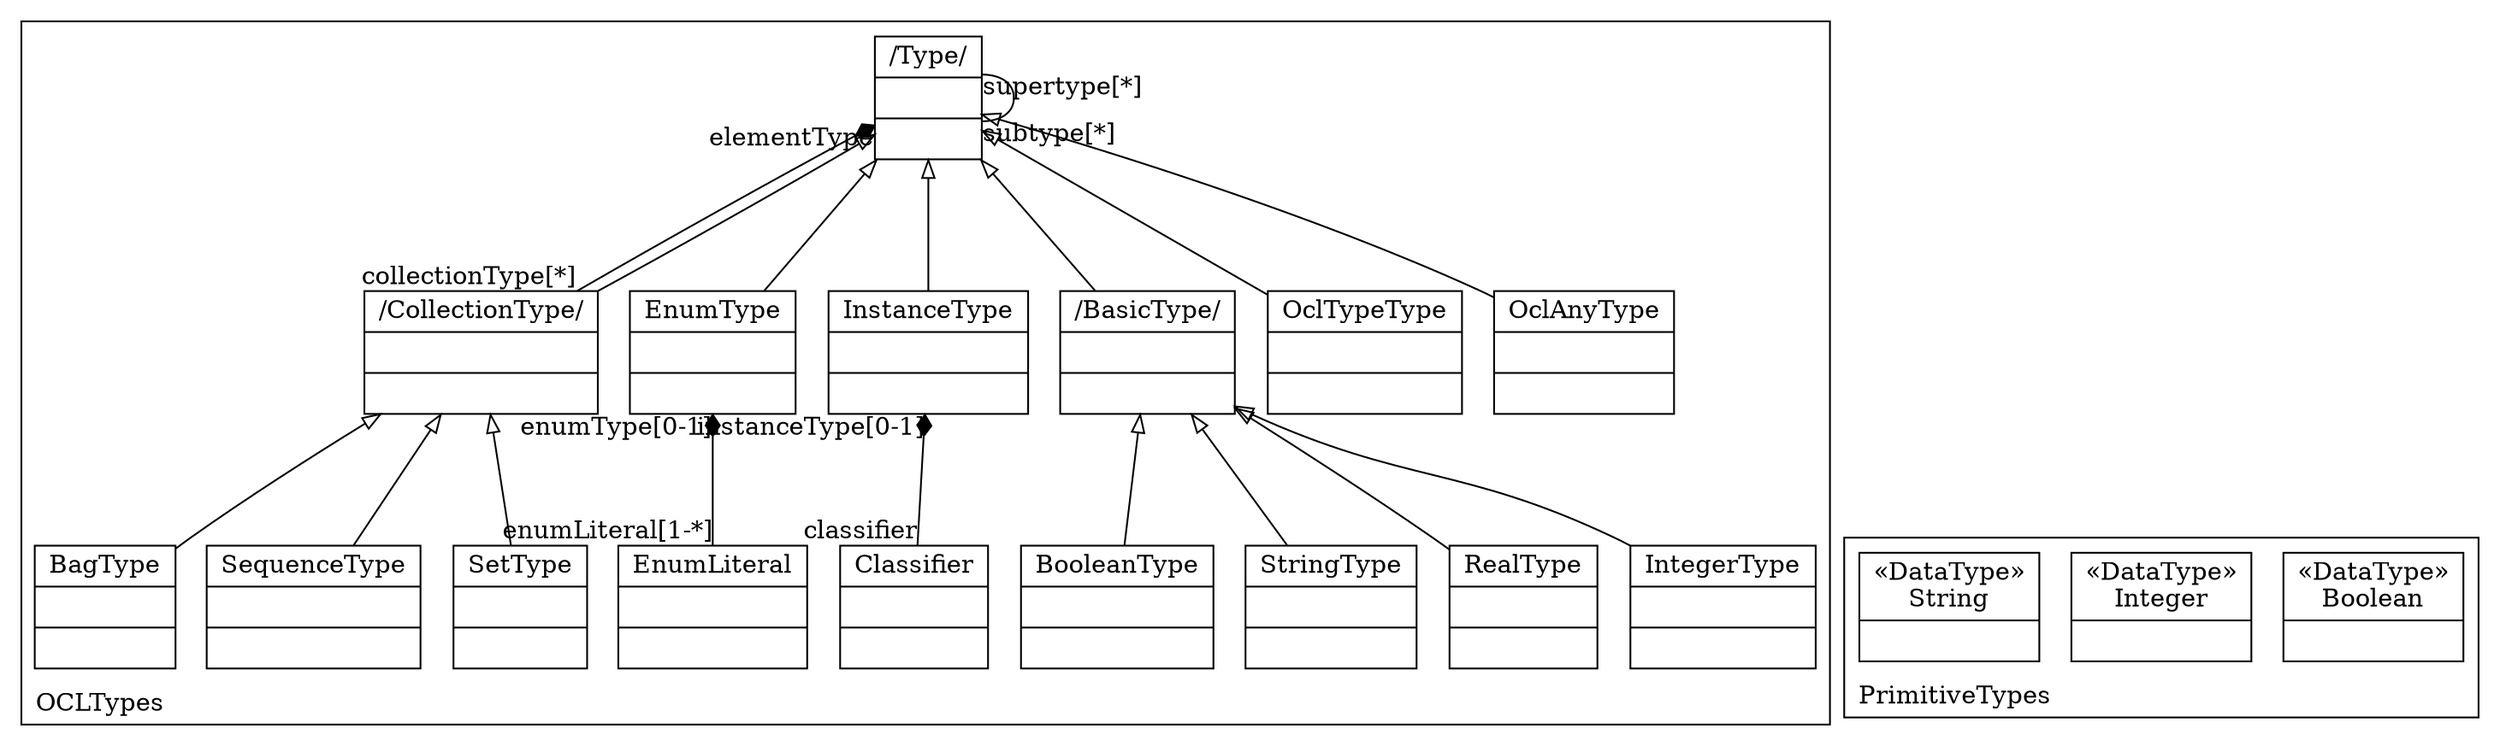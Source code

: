 digraph "KM3 Model in DOT" {
graph[rankdir=BT,labeljust=l,labelloc=t,nodeSep=0.75,compound=true];
 subgraph "cluster_OCLTypes"{
labelloc=t
color=black
label=OCLTypes
 node[shape=record];
Type[label="{/Type/| | }"]
 Type->Type[arrowhead=none,arrowtail=none,headlabel="supertype[*]",taillabel="subtype[*]",group=Type,minlen=2,constraint=false,]
;
 node[shape=record];
BasicType[label="{/BasicType/| | }"]
 BasicType->Type[arrowhead=onormal,group=Type,minlen=2,constraint=true,]
;
 node[shape=record];
InstanceType[label="{InstanceType| | }"]
 InstanceType->Type[arrowhead=onormal,group=Type,minlen=2,constraint=true,]
;
 node[shape=record];
EnumType[label="{EnumType| | }"]
 EnumType->Type[arrowhead=onormal,group=Type,minlen=2,constraint=true,]
;
 node[shape=record];
OclAnyType[label="{OclAnyType| | }"]
 OclAnyType->Type[arrowhead=onormal,group=Type,minlen=2,constraint=true,]
;
 node[shape=record];
OclTypeType[label="{OclTypeType| | }"]
 OclTypeType->Type[arrowhead=onormal,group=Type,minlen=2,constraint=true,]
;
 node[shape=record];
CollectionType[label="{/CollectionType/| | }"]
 CollectionType->Type[arrowhead=diamond,arrowtail=none,headlabel="elementType",taillabel="collectionType[*]",group=Type,minlen=2,constraint=true,]
 CollectionType->Type[arrowhead=onormal,group=Type,minlen=2,constraint=true,]
;
 node[shape=record];
IntegerType[label="{IntegerType| | }"]
 IntegerType->BasicType[arrowhead=onormal,group=BasicType,minlen=2,constraint=true,]
;
 node[shape=record];
RealType[label="{RealType| | }"]
 RealType->BasicType[arrowhead=onormal,group=BasicType,minlen=2,constraint=true,]
;
 node[shape=record];
StringType[label="{StringType| | }"]
 StringType->BasicType[arrowhead=onormal,group=BasicType,minlen=2,constraint=true,]
;
 node[shape=record];
BooleanType[label="{BooleanType| | }"]
 BooleanType->BasicType[arrowhead=onormal,group=BasicType,minlen=2,constraint=true,]
;
 node[shape=record];
Classifier[label="{Classifier| | }"]
 Classifier->InstanceType[arrowhead=diamond,arrowtail=none,headlabel="instanceType[0-1]",taillabel="classifier",group=InstanceType,minlen=2,constraint=true,]
;
 node[shape=record];
EnumLiteral[label="{EnumLiteral| | }"]
 EnumLiteral->EnumType[arrowhead=diamond,arrowtail=none,headlabel="enumType[0-1]",taillabel="enumLiteral[1-*]",group=EnumType,minlen=2,constraint=true,]
;
 node[shape=record];
SetType[label="{SetType| | }"]
 SetType->CollectionType[arrowhead=onormal,group=CollectionType,minlen=2,constraint=true,]
;
 node[shape=record];
SequenceType[label="{SequenceType| | }"]
 SequenceType->CollectionType[arrowhead=onormal,group=CollectionType,minlen=2,constraint=true,]
;
 node[shape=record];
BagType[label="{BagType| | }"]
 BagType->CollectionType[arrowhead=onormal,group=CollectionType,minlen=2,constraint=true,]
;

} subgraph "cluster_PrimitiveTypes"{
labelloc=t
color=black
label=PrimitiveTypes
 node[shape=record];
Boolean[label="{&#171;DataType&#187;\nBoolean|}"]
;
 node[shape=record];
Integer[label="{&#171;DataType&#187;\nInteger|}"]
;
 node[shape=record];
String[label="{&#171;DataType&#187;\nString|}"]
;

}
}